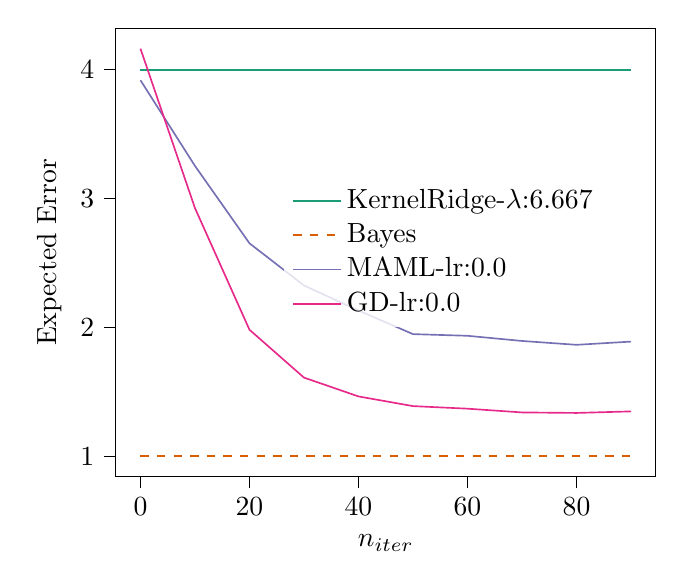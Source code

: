 % This file was created with tikzplotlib v0.10.1.
\begin{tikzpicture}

\definecolor{chocolate217952}{RGB}{217,95,2}
\definecolor{darkcyan27158119}{RGB}{27,158,119}
\definecolor{darkgray176}{RGB}{176,176,176}
\definecolor{deeppink23141138}{RGB}{231,41,138}
\definecolor{lightslategray117112179}{RGB}{117,112,179}

\begin{axis}[
legend cell align={left},
legend style={fill opacity=0.8, draw opacity=1, text opacity=1, at={(0.91,0.5)}, anchor=east, draw=none},
tick align=outside,
tick pos=left,
x grid style={darkgray176},
xlabel={\(\displaystyle n_{iter}\)},
xmin=-4.5, xmax=94.5,
xtick style={color=black},
y grid style={darkgray176},
ylabel={Expected Error},
ymin=0.843, ymax=4.318,
ytick style={color=black}
]
\addplot [semithick, darkcyan27158119]
table {%
0 3.994
10 3.994
20 3.994
30 3.994
40 3.994
50 3.994
60 3.994
70 3.994
80 3.994
90 3.994
};
\addlegendentry{KernelRidge-$\lambda$:6.667}
\addplot [semithick, chocolate217952, dashed]
table {%
0 1.001
10 1.001
20 1.001
30 1.001
40 1.001
50 1.001
60 1.001
70 1.001
80 1.001
90 1.001
};
\addlegendentry{Bayes}
\addplot [semithick, lightslategray117112179]
table {%
0 3.915
10 3.251
20 2.651
30 2.324
40 2.13
50 1.947
60 1.934
70 1.894
80 1.864
90 1.889
};
\addlegendentry{MAML-lr:0.0}
\addplot [semithick, deeppink23141138]
table {%
0 4.16
10 2.924
20 1.981
30 1.61
40 1.464
50 1.389
60 1.369
70 1.34
80 1.336
90 1.348
};
\addlegendentry{GD-lr:0.0}
\end{axis}

\end{tikzpicture}
